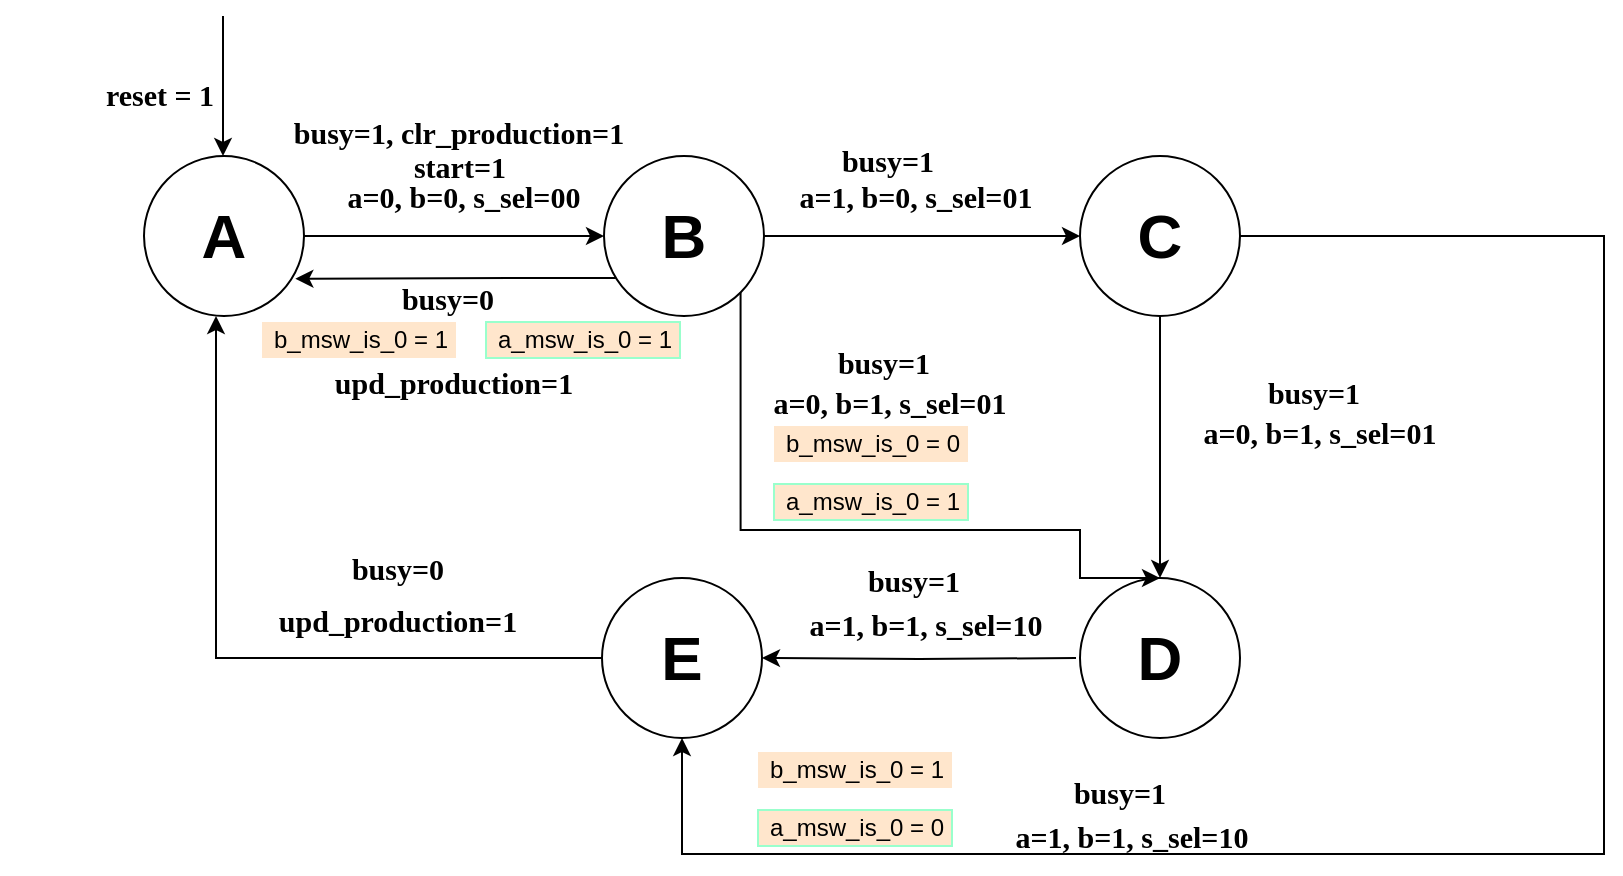 <mxfile version="16.2.4" type="github">
  <diagram id="0yxoZZdaeAvxIObHSNhA" name="Page-1">
    <mxGraphModel dx="1715" dy="479" grid="0" gridSize="10" guides="1" tooltips="1" connect="1" arrows="1" fold="1" page="1" pageScale="1" pageWidth="850" pageHeight="1100" math="0" shadow="0">
      <root>
        <mxCell id="0" />
        <mxCell id="1" parent="0" />
        <mxCell id="A2qnpwEKN-Jw2Tp_X-vN-10" value="" style="group" parent="1" vertex="1" connectable="0">
          <mxGeometry x="50" y="58" width="270" height="192" as="geometry" />
        </mxCell>
        <mxCell id="A2qnpwEKN-Jw2Tp_X-vN-8" style="edgeStyle=orthogonalEdgeStyle;rounded=0;orthogonalLoop=1;jettySize=auto;html=1;" parent="A2qnpwEKN-Jw2Tp_X-vN-10" edge="1">
          <mxGeometry relative="1" as="geometry">
            <mxPoint x="39.5" y="40" as="targetPoint" />
            <mxPoint x="39.5" y="-30" as="sourcePoint" />
            <Array as="points">
              <mxPoint x="39.5" />
              <mxPoint x="39.5" />
            </Array>
          </mxGeometry>
        </mxCell>
        <mxCell id="A2qnpwEKN-Jw2Tp_X-vN-9" value="&lt;h1 style=&quot;font-size: 15px&quot;&gt;reset = 1&lt;/h1&gt;" style="text;html=1;strokeColor=none;fillColor=none;align=center;verticalAlign=middle;whiteSpace=wrap;rounded=0;fontFamily=Times New Roman;fontSize=31;rotation=0;" parent="A2qnpwEKN-Jw2Tp_X-vN-10" vertex="1">
          <mxGeometry x="-72" y="4" width="160" height="10" as="geometry" />
        </mxCell>
        <mxCell id="mmlGPViRKiMGI0Nl_u0o-4" value="" style="group" parent="A2qnpwEKN-Jw2Tp_X-vN-10" vertex="1" connectable="0">
          <mxGeometry y="40" width="240" height="152" as="geometry" />
        </mxCell>
        <mxCell id="A2qnpwEKN-Jw2Tp_X-vN-1" value="&lt;h1 style=&quot;font-size: 31px&quot;&gt;A&lt;/h1&gt;" style="ellipse;whiteSpace=wrap;html=1;aspect=fixed;" parent="mmlGPViRKiMGI0Nl_u0o-4" vertex="1">
          <mxGeometry width="80" height="80" as="geometry" />
        </mxCell>
        <mxCell id="mmlGPViRKiMGI0Nl_u0o-3" value="&lt;h1 style=&quot;font-size: 15px&quot;&gt;a=0, b=0, s_sel=00&lt;/h1&gt;" style="text;html=1;strokeColor=none;fillColor=none;align=center;verticalAlign=middle;whiteSpace=wrap;rounded=0;fontFamily=Times New Roman;fontSize=31;" parent="mmlGPViRKiMGI0Nl_u0o-4" vertex="1">
          <mxGeometry x="80" y="15" width="160" height="10" as="geometry" />
        </mxCell>
        <mxCell id="mmlGPViRKiMGI0Nl_u0o-31" value="&lt;h1 style=&quot;font-size: 15px&quot;&gt;start=1&lt;/h1&gt;" style="text;html=1;strokeColor=none;fillColor=none;align=center;verticalAlign=middle;whiteSpace=wrap;rounded=0;fontFamily=Times New Roman;fontSize=31;" parent="mmlGPViRKiMGI0Nl_u0o-4" vertex="1">
          <mxGeometry x="78" width="160" height="10" as="geometry" />
        </mxCell>
        <mxCell id="dh1mfTihTAKXQSbTQ7IS-11" value="a_msw_is_0 = 1" style="text;html=1;align=center;verticalAlign=middle;resizable=0;points=[];autosize=1;strokeColor=#99FFCC;fillColor=#ffe6cc;" vertex="1" parent="mmlGPViRKiMGI0Nl_u0o-4">
          <mxGeometry x="171" y="83" width="97" height="18" as="geometry" />
        </mxCell>
        <mxCell id="dh1mfTihTAKXQSbTQ7IS-12" value="b_msw_is_0 = 1" style="text;html=1;align=center;verticalAlign=middle;resizable=0;points=[];autosize=1;strokeColor=none;fillColor=#ffe6cc;" vertex="1" parent="mmlGPViRKiMGI0Nl_u0o-4">
          <mxGeometry x="59" y="83" width="97" height="18" as="geometry" />
        </mxCell>
        <mxCell id="dh1mfTihTAKXQSbTQ7IS-14" value="&lt;h1 style=&quot;font-size: 15px&quot;&gt;busy=0&lt;/h1&gt;" style="text;html=1;strokeColor=none;fillColor=none;align=center;verticalAlign=middle;whiteSpace=wrap;rounded=0;fontFamily=Times New Roman;fontSize=31;" vertex="1" parent="mmlGPViRKiMGI0Nl_u0o-4">
          <mxGeometry x="72" y="66" width="160" height="10" as="geometry" />
        </mxCell>
        <mxCell id="dh1mfTihTAKXQSbTQ7IS-16" value="&lt;h1 style=&quot;font-size: 15px&quot;&gt;upd_production=1&lt;/h1&gt;" style="text;html=1;strokeColor=none;fillColor=none;align=center;verticalAlign=middle;whiteSpace=wrap;rounded=0;fontFamily=Times New Roman;fontSize=31;" vertex="1" parent="mmlGPViRKiMGI0Nl_u0o-4">
          <mxGeometry x="75" y="108" width="160" height="10" as="geometry" />
        </mxCell>
        <mxCell id="mmlGPViRKiMGI0Nl_u0o-33" value="&lt;h1 style=&quot;font-size: 15px&quot;&gt;busy=1, clr_production=1&lt;/h1&gt;" style="text;html=1;strokeColor=none;fillColor=none;align=center;verticalAlign=middle;whiteSpace=wrap;rounded=0;fontFamily=Times New Roman;fontSize=31;" parent="A2qnpwEKN-Jw2Tp_X-vN-10" vertex="1">
          <mxGeometry x="68" y="23" width="179" height="10" as="geometry" />
        </mxCell>
        <mxCell id="mmlGPViRKiMGI0Nl_u0o-37" value="&lt;h1 style=&quot;font-size: 15px&quot;&gt;&lt;br&gt;&lt;/h1&gt;" style="text;html=1;strokeColor=none;fillColor=none;align=center;verticalAlign=middle;whiteSpace=wrap;rounded=0;fontFamily=Times New Roman;fontSize=31;" parent="A2qnpwEKN-Jw2Tp_X-vN-10" vertex="1">
          <mxGeometry x="99" y="7" width="160" height="10" as="geometry" />
        </mxCell>
        <mxCell id="A2qnpwEKN-Jw2Tp_X-vN-11" style="edgeStyle=orthogonalEdgeStyle;rounded=0;orthogonalLoop=1;jettySize=auto;html=1;exitX=1;exitY=0.5;exitDx=0;exitDy=0;fontFamily=Times New Roman;fontSize=15;entryX=0;entryY=0.5;entryDx=0;entryDy=0;" parent="1" source="A2qnpwEKN-Jw2Tp_X-vN-1" target="mmlGPViRKiMGI0Nl_u0o-9" edge="1">
          <mxGeometry relative="1" as="geometry">
            <mxPoint x="250" y="138" as="targetPoint" />
            <Array as="points" />
          </mxGeometry>
        </mxCell>
        <mxCell id="mmlGPViRKiMGI0Nl_u0o-5" value="" style="group" parent="1" vertex="1" connectable="0">
          <mxGeometry x="280" y="58" width="240" height="120" as="geometry" />
        </mxCell>
        <mxCell id="mmlGPViRKiMGI0Nl_u0o-8" value="" style="group" parent="mmlGPViRKiMGI0Nl_u0o-5" vertex="1" connectable="0">
          <mxGeometry y="40" width="240" height="80" as="geometry" />
        </mxCell>
        <mxCell id="mmlGPViRKiMGI0Nl_u0o-15" value="" style="group" parent="mmlGPViRKiMGI0Nl_u0o-8" vertex="1" connectable="0">
          <mxGeometry width="240" height="80" as="geometry" />
        </mxCell>
        <mxCell id="mmlGPViRKiMGI0Nl_u0o-9" value="&lt;h1 style=&quot;font-size: 31px&quot;&gt;B&lt;/h1&gt;" style="ellipse;whiteSpace=wrap;html=1;aspect=fixed;" parent="mmlGPViRKiMGI0Nl_u0o-15" vertex="1">
          <mxGeometry width="80" height="80" as="geometry" />
        </mxCell>
        <mxCell id="mmlGPViRKiMGI0Nl_u0o-10" value="&lt;h1 style=&quot;font-size: 15px&quot;&gt;a=1, b=0, s_sel=01&lt;/h1&gt;" style="text;html=1;strokeColor=none;fillColor=none;align=center;verticalAlign=middle;whiteSpace=wrap;rounded=0;fontFamily=Times New Roman;fontSize=31;" parent="mmlGPViRKiMGI0Nl_u0o-15" vertex="1">
          <mxGeometry x="76" y="15" width="160" height="10" as="geometry" />
        </mxCell>
        <mxCell id="mmlGPViRKiMGI0Nl_u0o-34" value="&lt;h1 style=&quot;font-size: 15px&quot;&gt;busy=1&lt;/h1&gt;" style="text;html=1;strokeColor=none;fillColor=none;align=center;verticalAlign=middle;whiteSpace=wrap;rounded=0;fontFamily=Times New Roman;fontSize=31;" parent="mmlGPViRKiMGI0Nl_u0o-5" vertex="1">
          <mxGeometry x="62" y="37" width="160" height="10" as="geometry" />
        </mxCell>
        <mxCell id="mmlGPViRKiMGI0Nl_u0o-13" style="edgeStyle=orthogonalEdgeStyle;rounded=0;orthogonalLoop=1;jettySize=auto;html=1;exitX=1;exitY=0.5;exitDx=0;exitDy=0;entryX=0;entryY=0.5;entryDx=0;entryDy=0;" parent="1" source="mmlGPViRKiMGI0Nl_u0o-9" target="mmlGPViRKiMGI0Nl_u0o-17" edge="1">
          <mxGeometry relative="1" as="geometry">
            <mxPoint x="510" y="138" as="targetPoint" />
          </mxGeometry>
        </mxCell>
        <mxCell id="mmlGPViRKiMGI0Nl_u0o-16" value="" style="group" parent="1" vertex="1" connectable="0">
          <mxGeometry x="518" y="40" width="240" height="80" as="geometry" />
        </mxCell>
        <mxCell id="mmlGPViRKiMGI0Nl_u0o-17" value="&lt;h1 style=&quot;font-size: 31px&quot;&gt;C&lt;/h1&gt;" style="ellipse;whiteSpace=wrap;html=1;aspect=fixed;" parent="mmlGPViRKiMGI0Nl_u0o-16" vertex="1">
          <mxGeometry y="58" width="80" height="80" as="geometry" />
        </mxCell>
        <mxCell id="mmlGPViRKiMGI0Nl_u0o-19" style="edgeStyle=orthogonalEdgeStyle;rounded=0;orthogonalLoop=1;jettySize=auto;html=1;entryX=0.5;entryY=0;entryDx=0;entryDy=0;" parent="1" source="mmlGPViRKiMGI0Nl_u0o-17" target="mmlGPViRKiMGI0Nl_u0o-21" edge="1">
          <mxGeometry relative="1" as="geometry">
            <mxPoint x="556" y="293" as="targetPoint" />
            <Array as="points">
              <mxPoint x="558" y="203" />
              <mxPoint x="558" y="203" />
            </Array>
          </mxGeometry>
        </mxCell>
        <mxCell id="mmlGPViRKiMGI0Nl_u0o-20" value="" style="group" parent="1" vertex="1" connectable="0">
          <mxGeometry x="518" y="251" width="240" height="80" as="geometry" />
        </mxCell>
        <mxCell id="mmlGPViRKiMGI0Nl_u0o-21" value="&lt;h1 style=&quot;font-size: 31px&quot;&gt;D&lt;/h1&gt;" style="ellipse;whiteSpace=wrap;html=1;aspect=fixed;" parent="mmlGPViRKiMGI0Nl_u0o-20" vertex="1">
          <mxGeometry y="58" width="80" height="80" as="geometry" />
        </mxCell>
        <mxCell id="mmlGPViRKiMGI0Nl_u0o-23" style="edgeStyle=orthogonalEdgeStyle;rounded=0;orthogonalLoop=1;jettySize=auto;html=1;entryX=1;entryY=0.5;entryDx=0;entryDy=0;" parent="1" target="mmlGPViRKiMGI0Nl_u0o-25" edge="1">
          <mxGeometry relative="1" as="geometry">
            <mxPoint x="362" y="342" as="targetPoint" />
            <mxPoint x="516" y="349" as="sourcePoint" />
          </mxGeometry>
        </mxCell>
        <mxCell id="mmlGPViRKiMGI0Nl_u0o-24" value="" style="group" parent="1" vertex="1" connectable="0">
          <mxGeometry x="279" y="309" width="242" height="80" as="geometry" />
        </mxCell>
        <mxCell id="mmlGPViRKiMGI0Nl_u0o-25" value="&lt;h1 style=&quot;font-size: 31px&quot;&gt;E&lt;/h1&gt;" style="ellipse;whiteSpace=wrap;html=1;aspect=fixed;" parent="mmlGPViRKiMGI0Nl_u0o-24" vertex="1">
          <mxGeometry width="80" height="80" as="geometry" />
        </mxCell>
        <mxCell id="mmlGPViRKiMGI0Nl_u0o-22" value="&lt;h1 style=&quot;font-size: 15px&quot;&gt;a=1, b=1, s_sel=10&lt;/h1&gt;" style="text;html=1;strokeColor=none;fillColor=none;align=center;verticalAlign=middle;whiteSpace=wrap;rounded=0;fontFamily=Times New Roman;fontSize=31;" parent="mmlGPViRKiMGI0Nl_u0o-24" vertex="1">
          <mxGeometry x="82" y="18" width="160" height="10" as="geometry" />
        </mxCell>
        <mxCell id="mmlGPViRKiMGI0Nl_u0o-27" style="edgeStyle=orthogonalEdgeStyle;rounded=0;orthogonalLoop=1;jettySize=auto;html=1;exitX=0;exitY=0.5;exitDx=0;exitDy=0;" parent="1" source="mmlGPViRKiMGI0Nl_u0o-25" edge="1">
          <mxGeometry relative="1" as="geometry">
            <mxPoint x="86" y="178.0" as="targetPoint" />
            <mxPoint x="276" y="331.6" as="sourcePoint" />
            <Array as="points">
              <mxPoint x="86" y="349" />
            </Array>
          </mxGeometry>
        </mxCell>
        <mxCell id="mmlGPViRKiMGI0Nl_u0o-18" value="&lt;h1 style=&quot;font-size: 15px&quot;&gt;a=0, b=1, s_sel=01&lt;/h1&gt;" style="text;html=1;strokeColor=none;fillColor=none;align=center;verticalAlign=middle;whiteSpace=wrap;rounded=0;fontFamily=Times New Roman;fontSize=31;" parent="1" vertex="1">
          <mxGeometry x="558" y="231" width="160" height="10" as="geometry" />
        </mxCell>
        <mxCell id="mmlGPViRKiMGI0Nl_u0o-32" value="&lt;h1 style=&quot;font-size: 15px&quot;&gt;busy=0&lt;/h1&gt;" style="text;html=1;strokeColor=none;fillColor=none;align=center;verticalAlign=middle;whiteSpace=wrap;rounded=0;fontFamily=Times New Roman;fontSize=31;" parent="1" vertex="1">
          <mxGeometry x="97" y="299" width="160" height="10" as="geometry" />
        </mxCell>
        <mxCell id="mmlGPViRKiMGI0Nl_u0o-35" value="&lt;h1 style=&quot;font-size: 15px&quot;&gt;busy=1&lt;/h1&gt;" style="text;html=1;strokeColor=none;fillColor=none;align=center;verticalAlign=middle;whiteSpace=wrap;rounded=0;fontFamily=Times New Roman;fontSize=31;" parent="1" vertex="1">
          <mxGeometry x="555" y="211" width="160" height="10" as="geometry" />
        </mxCell>
        <mxCell id="mmlGPViRKiMGI0Nl_u0o-36" value="&lt;h1 style=&quot;font-size: 15px&quot;&gt;busy=1&lt;/h1&gt;" style="text;html=1;strokeColor=none;fillColor=none;align=center;verticalAlign=middle;whiteSpace=wrap;rounded=0;fontFamily=Times New Roman;fontSize=31;" parent="1" vertex="1">
          <mxGeometry x="355" y="305" width="160" height="10" as="geometry" />
        </mxCell>
        <mxCell id="mmlGPViRKiMGI0Nl_u0o-39" value="&lt;h1 style=&quot;font-size: 15px&quot;&gt;upd_production=1&lt;/h1&gt;" style="text;html=1;strokeColor=none;fillColor=none;align=center;verticalAlign=middle;whiteSpace=wrap;rounded=0;fontFamily=Times New Roman;fontSize=31;" parent="1" vertex="1">
          <mxGeometry x="97" y="325" width="160" height="10" as="geometry" />
        </mxCell>
        <mxCell id="dh1mfTihTAKXQSbTQ7IS-3" value="a_msw_is_0 = 1" style="text;html=1;align=center;verticalAlign=middle;resizable=0;points=[];autosize=1;strokeColor=#99FFCC;fillColor=#ffe6cc;" vertex="1" parent="1">
          <mxGeometry x="365" y="262" width="97" height="18" as="geometry" />
        </mxCell>
        <mxCell id="dh1mfTihTAKXQSbTQ7IS-2" value="b_msw_is_0 = 0" style="text;html=1;align=center;verticalAlign=middle;resizable=0;points=[];autosize=1;strokeColor=none;fillColor=#ffe6cc;" vertex="1" parent="1">
          <mxGeometry x="365" y="233" width="97" height="18" as="geometry" />
        </mxCell>
        <mxCell id="dh1mfTihTAKXQSbTQ7IS-4" style="edgeStyle=orthogonalEdgeStyle;rounded=0;orthogonalLoop=1;jettySize=auto;html=1;exitX=1;exitY=1;exitDx=0;exitDy=0;entryX=0.5;entryY=0;entryDx=0;entryDy=0;" edge="1" parent="1" source="mmlGPViRKiMGI0Nl_u0o-9" target="mmlGPViRKiMGI0Nl_u0o-21">
          <mxGeometry relative="1" as="geometry">
            <Array as="points">
              <mxPoint x="348" y="285" />
              <mxPoint x="518" y="285" />
              <mxPoint x="518" y="309" />
            </Array>
          </mxGeometry>
        </mxCell>
        <mxCell id="dh1mfTihTAKXQSbTQ7IS-5" value="&lt;h1 style=&quot;font-size: 15px&quot;&gt;a=0, b=1, s_sel=01&lt;/h1&gt;" style="text;html=1;strokeColor=none;fillColor=none;align=center;verticalAlign=middle;whiteSpace=wrap;rounded=0;fontFamily=Times New Roman;fontSize=31;" vertex="1" parent="1">
          <mxGeometry x="343" y="216" width="160" height="10" as="geometry" />
        </mxCell>
        <mxCell id="dh1mfTihTAKXQSbTQ7IS-6" value="&lt;h1 style=&quot;font-size: 15px&quot;&gt;busy=1&lt;/h1&gt;" style="text;html=1;strokeColor=none;fillColor=none;align=center;verticalAlign=middle;whiteSpace=wrap;rounded=0;fontFamily=Times New Roman;fontSize=31;" vertex="1" parent="1">
          <mxGeometry x="340" y="196" width="160" height="10" as="geometry" />
        </mxCell>
        <mxCell id="dh1mfTihTAKXQSbTQ7IS-10" style="edgeStyle=orthogonalEdgeStyle;rounded=0;orthogonalLoop=1;jettySize=auto;html=1;entryX=0.946;entryY=0.767;entryDx=0;entryDy=0;entryPerimeter=0;" edge="1" parent="1" source="mmlGPViRKiMGI0Nl_u0o-9" target="A2qnpwEKN-Jw2Tp_X-vN-1">
          <mxGeometry relative="1" as="geometry">
            <Array as="points">
              <mxPoint x="247" y="159" />
              <mxPoint x="247" y="159" />
            </Array>
          </mxGeometry>
        </mxCell>
        <mxCell id="dh1mfTihTAKXQSbTQ7IS-17" style="edgeStyle=orthogonalEdgeStyle;rounded=0;orthogonalLoop=1;jettySize=auto;html=1;" edge="1" parent="1" source="mmlGPViRKiMGI0Nl_u0o-17" target="mmlGPViRKiMGI0Nl_u0o-25">
          <mxGeometry relative="1" as="geometry">
            <Array as="points">
              <mxPoint x="780" y="138" />
              <mxPoint x="780" y="447" />
              <mxPoint x="319" y="447" />
            </Array>
          </mxGeometry>
        </mxCell>
        <mxCell id="dh1mfTihTAKXQSbTQ7IS-18" value="a_msw_is_0 = 0" style="text;html=1;align=center;verticalAlign=middle;resizable=0;points=[];autosize=1;strokeColor=#99FFCC;fillColor=#ffe6cc;" vertex="1" parent="1">
          <mxGeometry x="357" y="425" width="97" height="18" as="geometry" />
        </mxCell>
        <mxCell id="dh1mfTihTAKXQSbTQ7IS-19" value="b_msw_is_0 = 1" style="text;html=1;align=center;verticalAlign=middle;resizable=0;points=[];autosize=1;strokeColor=none;fillColor=#ffe6cc;" vertex="1" parent="1">
          <mxGeometry x="357" y="396" width="97" height="18" as="geometry" />
        </mxCell>
        <mxCell id="dh1mfTihTAKXQSbTQ7IS-22" value="&lt;h1 style=&quot;font-size: 15px&quot;&gt;a=1, b=1, s_sel=10&lt;/h1&gt;" style="text;html=1;strokeColor=none;fillColor=none;align=center;verticalAlign=middle;whiteSpace=wrap;rounded=0;fontFamily=Times New Roman;fontSize=31;" vertex="1" parent="1">
          <mxGeometry x="464" y="433" width="160" height="10" as="geometry" />
        </mxCell>
        <mxCell id="dh1mfTihTAKXQSbTQ7IS-23" value="&lt;h1 style=&quot;font-size: 15px&quot;&gt;busy=1&lt;/h1&gt;" style="text;html=1;strokeColor=none;fillColor=none;align=center;verticalAlign=middle;whiteSpace=wrap;rounded=0;fontFamily=Times New Roman;fontSize=31;" vertex="1" parent="1">
          <mxGeometry x="458" y="411" width="160" height="10" as="geometry" />
        </mxCell>
      </root>
    </mxGraphModel>
  </diagram>
</mxfile>
